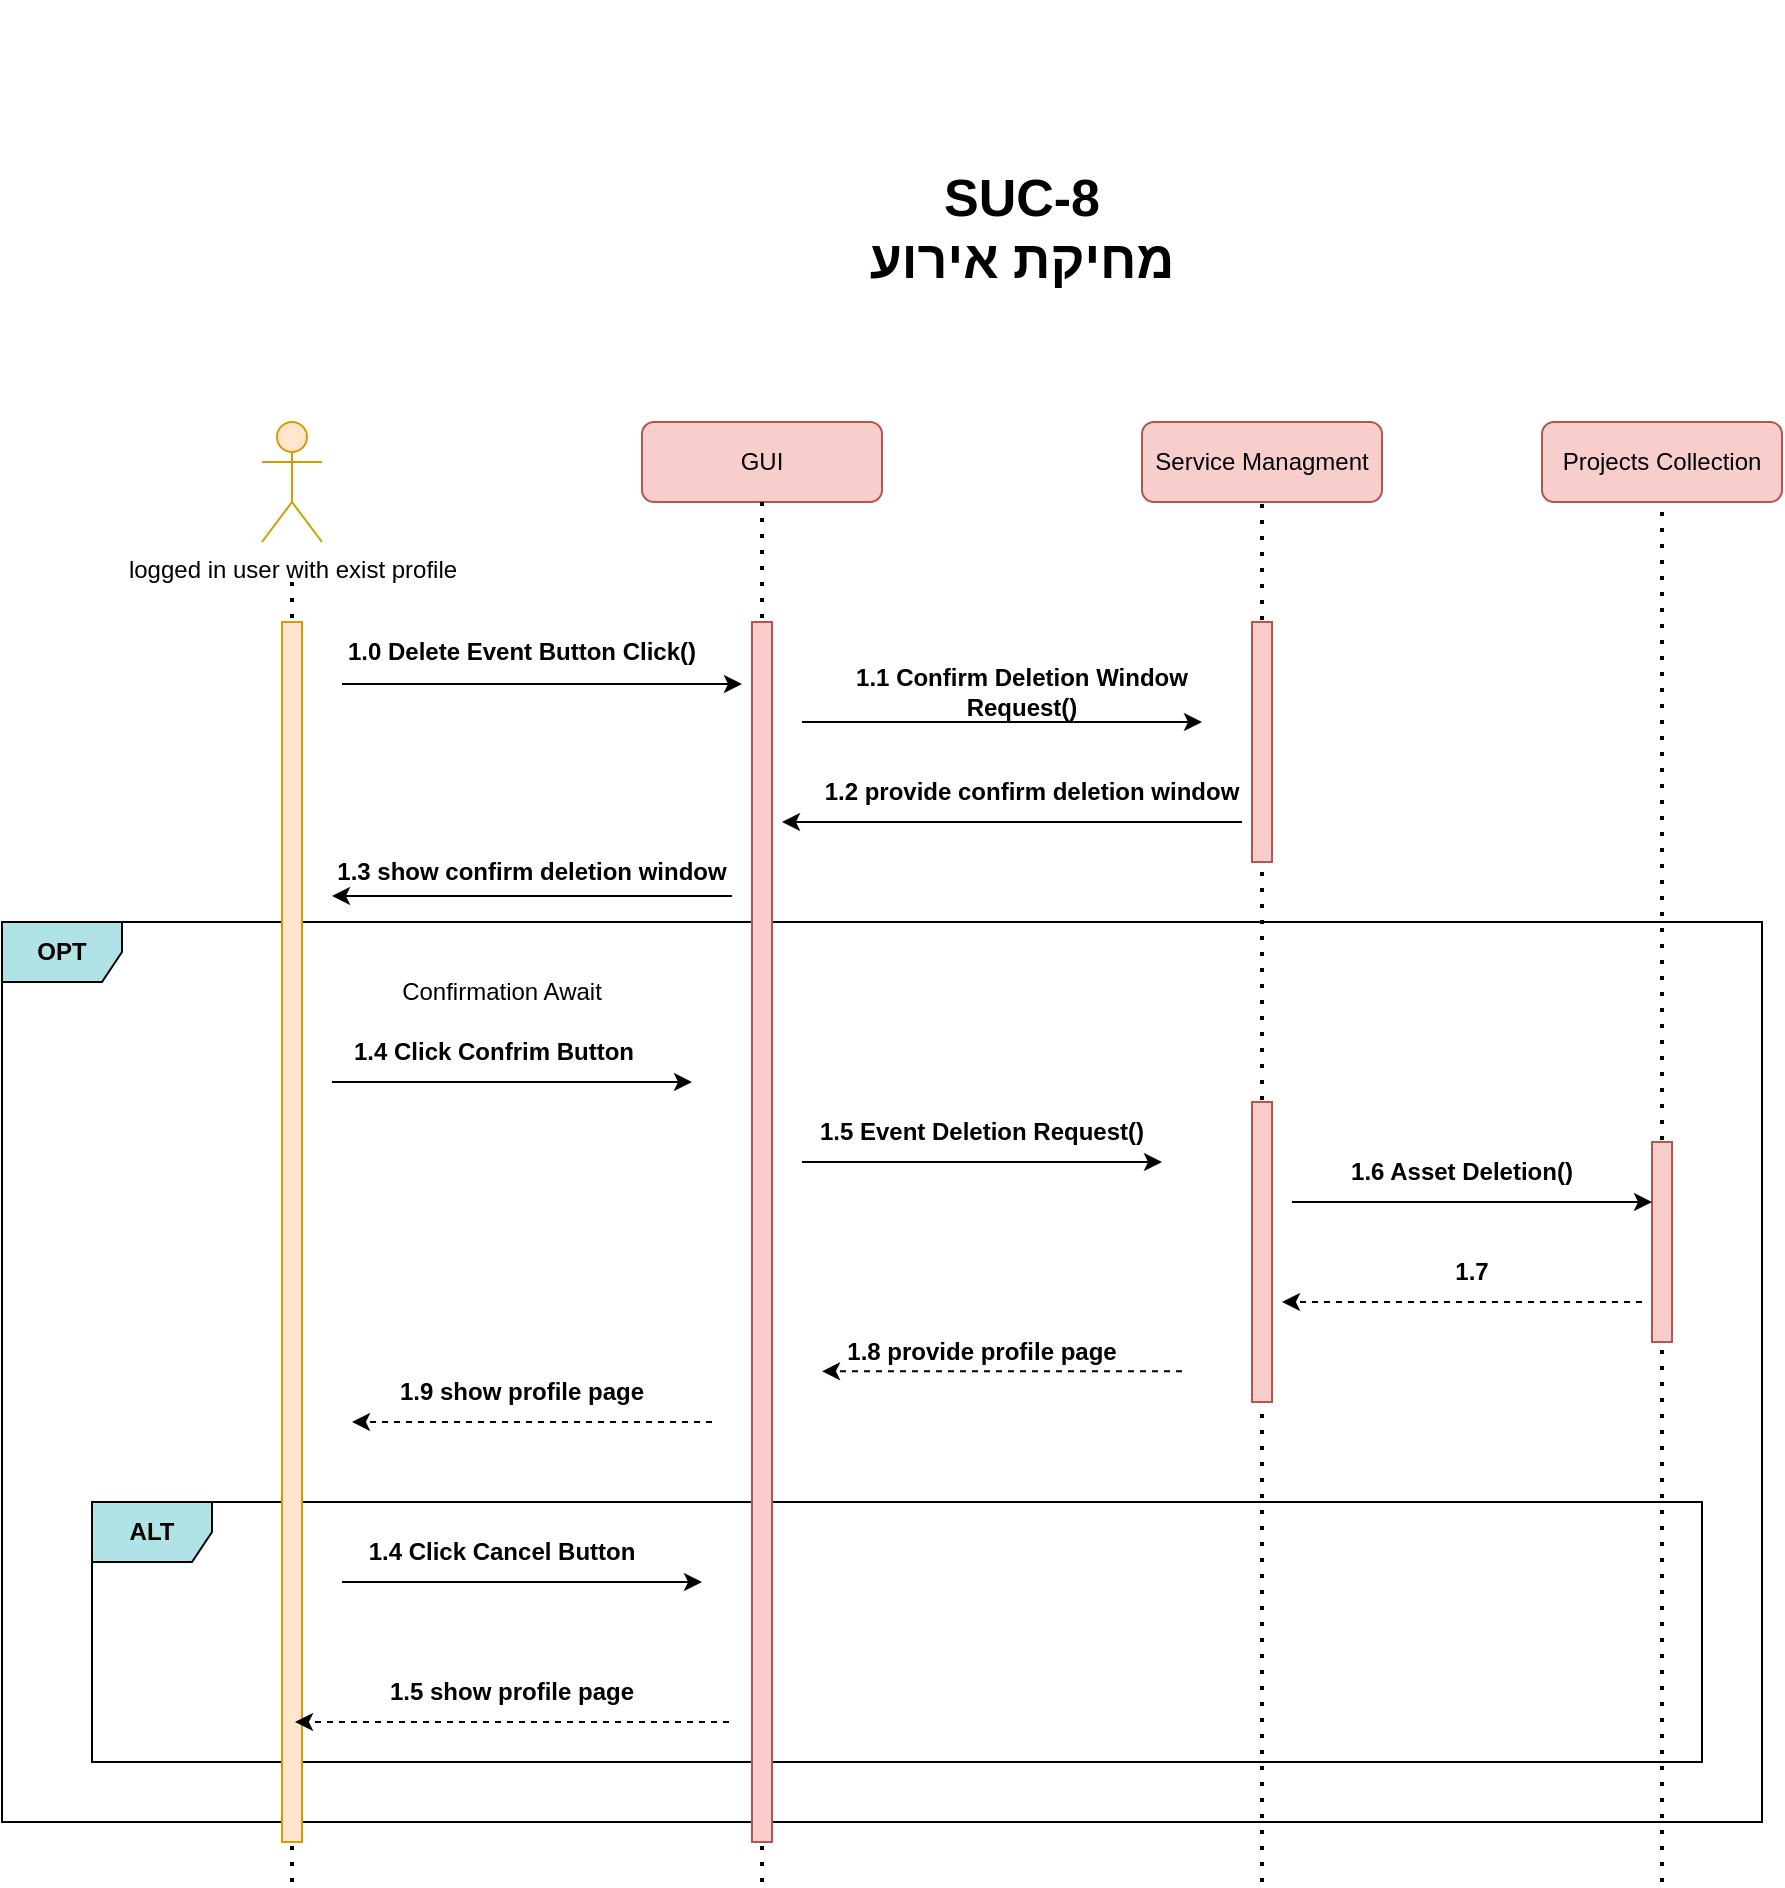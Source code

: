 <mxfile version="15.4.0" type="device"><diagram id="2l6kHXCODYxZLYg5WLKg" name="Page-1"><mxGraphModel dx="2653" dy="-7327" grid="1" gridSize="10" guides="1" tooltips="1" connect="1" arrows="1" fold="1" page="1" pageScale="1" pageWidth="827" pageHeight="1169" math="0" shadow="0"><root><mxCell id="0"/><mxCell id="1" parent="0"/><mxCell id="2fnADbnkCu9jLmE26qun-1" value="&lt;b&gt;ALT&lt;/b&gt;" style="shape=umlFrame;whiteSpace=wrap;html=1;rounded=0;shadow=0;glass=0;sketch=0;fontSize=12;strokeColor=#000000;fillColor=#b0e3e6;" parent="1" vertex="1"><mxGeometry x="-295" y="10100" width="805" height="130" as="geometry"/></mxCell><mxCell id="2fnADbnkCu9jLmE26qun-2" value="&lt;b&gt;OPT&lt;/b&gt;" style="shape=umlFrame;whiteSpace=wrap;html=1;rounded=0;shadow=0;glass=0;sketch=0;fontSize=12;strokeColor=#000000;fillColor=#b0e3e6;" parent="1" vertex="1"><mxGeometry x="-340" y="9810" width="880" height="450" as="geometry"/></mxCell><mxCell id="2fnADbnkCu9jLmE26qun-3" value="Service Managment" style="rounded=1;whiteSpace=wrap;html=1;fillColor=#f8cecc;strokeColor=#b85450;" parent="1" vertex="1"><mxGeometry x="230" y="9560" width="120" height="40" as="geometry"/></mxCell><mxCell id="2fnADbnkCu9jLmE26qun-4" value="logged in user with exist profile" style="shape=umlActor;verticalLabelPosition=bottom;verticalAlign=top;html=1;outlineConnect=0;fillColor=#ffe6cc;strokeColor=#d79b00;" parent="1" vertex="1"><mxGeometry x="-210" y="9560" width="30" height="60" as="geometry"/></mxCell><mxCell id="2fnADbnkCu9jLmE26qun-5" value="Projects Collection" style="rounded=1;whiteSpace=wrap;html=1;fillColor=#f8cecc;strokeColor=#b85450;" parent="1" vertex="1"><mxGeometry x="430" y="9560" width="120" height="40" as="geometry"/></mxCell><mxCell id="2fnADbnkCu9jLmE26qun-6" value="&lt;p class=&quot;MsoNormal&quot; dir=&quot;RTL&quot;&gt;&lt;span lang=&quot;AZ-LATIN&quot; dir=&quot;LTR&quot;&gt;&lt;br&gt;&lt;/span&gt;&lt;/p&gt;&lt;p class=&quot;MsoNormal&quot; dir=&quot;RTL&quot;&gt;&lt;span lang=&quot;AZ-LATIN&quot; dir=&quot;LTR&quot;&gt;SUC-8&lt;/span&gt;&lt;span dir=&quot;RTL&quot;&gt;&lt;/span&gt;&lt;span dir=&quot;RTL&quot;&gt;&lt;/span&gt;&lt;span lang=&quot;HE&quot; style=&quot;font-family: &amp;#34;david&amp;#34; , sans-serif&quot;&gt;&lt;span dir=&quot;RTL&quot;&gt;&lt;/span&gt;&lt;span dir=&quot;RTL&quot;&gt;&lt;/span&gt;&lt;br&gt;מחיקת אירוע&lt;/span&gt;&lt;/p&gt;" style="text;html=1;strokeColor=none;fillColor=none;align=center;verticalAlign=middle;whiteSpace=wrap;rounded=0;fontStyle=1;fontSize=26;" parent="1" vertex="1"><mxGeometry x="21.25" y="9410" width="297.5" height="50" as="geometry"/></mxCell><mxCell id="2fnADbnkCu9jLmE26qun-7" value="" style="endArrow=none;dashed=1;html=1;dashPattern=1 3;strokeWidth=2;rounded=0;fontSize=14;entryX=0.5;entryY=1;entryDx=0;entryDy=0;startArrow=none;" parent="1" source="2fnADbnkCu9jLmE26qun-25" target="2fnADbnkCu9jLmE26qun-3" edge="1"><mxGeometry width="50" height="50" relative="1" as="geometry"><mxPoint x="290" y="10230" as="sourcePoint"/><mxPoint x="340" y="9740" as="targetPoint"/></mxGeometry></mxCell><mxCell id="2fnADbnkCu9jLmE26qun-8" value="" style="endArrow=none;dashed=1;html=1;dashPattern=1 3;strokeWidth=2;rounded=0;fontSize=14;entryX=0.5;entryY=1;entryDx=0;entryDy=0;startArrow=none;" parent="1" source="2fnADbnkCu9jLmE26qun-14" target="2fnADbnkCu9jLmE26qun-5" edge="1"><mxGeometry width="50" height="50" relative="1" as="geometry"><mxPoint x="490" y="10240" as="sourcePoint"/><mxPoint x="480" y="9690" as="targetPoint"/></mxGeometry></mxCell><mxCell id="2fnADbnkCu9jLmE26qun-9" value="" style="endArrow=none;dashed=1;html=1;dashPattern=1 3;strokeWidth=2;rounded=0;fontSize=14;startArrow=none;" parent="1" edge="1"><mxGeometry width="50" height="50" relative="1" as="geometry"><mxPoint x="-195.0" y="10290" as="sourcePoint"/><mxPoint x="-195.0" y="9640" as="targetPoint"/></mxGeometry></mxCell><mxCell id="2fnADbnkCu9jLmE26qun-10" value="" style="html=1;points=[];perimeter=orthogonalPerimeter;fontSize=14;fillColor=#ffe6cc;strokeColor=#d79b00;perimeterSpacing=1;rounded=0;shadow=0;glass=0;sketch=0;" parent="1" vertex="1"><mxGeometry x="-200" y="9660" width="10" height="610" as="geometry"/></mxCell><mxCell id="2fnADbnkCu9jLmE26qun-11" value="" style="html=1;points=[];perimeter=orthogonalPerimeter;fontSize=14;fillColor=#f8cecc;strokeColor=#b85450;perimeterSpacing=1;rounded=0;shadow=0;glass=0;sketch=0;" parent="1" vertex="1"><mxGeometry x="285" y="9660" width="10" height="120" as="geometry"/></mxCell><mxCell id="2fnADbnkCu9jLmE26qun-12" value="" style="endArrow=classic;html=1;rounded=0;fontSize=14;" parent="1" edge="1"><mxGeometry width="50" height="50" relative="1" as="geometry"><mxPoint x="-170.0" y="9691" as="sourcePoint"/><mxPoint x="30" y="9691" as="targetPoint"/></mxGeometry></mxCell><mxCell id="2fnADbnkCu9jLmE26qun-13" value="&lt;font style=&quot;font-size: 12px&quot;&gt;1.0 Delete Event Button Click()&lt;/font&gt;" style="text;html=1;strokeColor=none;fillColor=none;align=center;verticalAlign=middle;whiteSpace=wrap;rounded=0;shadow=0;glass=0;sketch=0;fontSize=12;fontStyle=1" parent="1" vertex="1"><mxGeometry x="-170" y="9670" width="180" height="10" as="geometry"/></mxCell><mxCell id="2fnADbnkCu9jLmE26qun-14" value="" style="html=1;points=[];perimeter=orthogonalPerimeter;fontSize=14;fillColor=#f8cecc;strokeColor=#b85450;perimeterSpacing=1;rounded=0;shadow=0;glass=0;sketch=0;" parent="1" vertex="1"><mxGeometry x="485" y="9920" width="10" height="100" as="geometry"/></mxCell><mxCell id="2fnADbnkCu9jLmE26qun-15" value="" style="endArrow=none;dashed=1;html=1;dashPattern=1 3;strokeWidth=2;rounded=0;fontSize=14;entryX=0.5;entryY=1;entryDx=0;entryDy=0;startArrow=none;" parent="1" target="2fnADbnkCu9jLmE26qun-14" edge="1"><mxGeometry width="50" height="50" relative="1" as="geometry"><mxPoint x="490" y="10290" as="sourcePoint"/><mxPoint x="475" y="9539" as="targetPoint"/></mxGeometry></mxCell><mxCell id="2fnADbnkCu9jLmE26qun-16" value="GUI" style="rounded=1;whiteSpace=wrap;html=1;fillColor=#f8cecc;strokeColor=#b85450;" parent="1" vertex="1"><mxGeometry x="-20" y="9560" width="120" height="40" as="geometry"/></mxCell><mxCell id="2fnADbnkCu9jLmE26qun-17" value="" style="endArrow=none;dashed=1;html=1;dashPattern=1 3;strokeWidth=2;rounded=0;fontSize=14;startArrow=none;" parent="1" target="2fnADbnkCu9jLmE26qun-16" edge="1"><mxGeometry width="50" height="50" relative="1" as="geometry"><mxPoint x="40" y="10290" as="sourcePoint"/><mxPoint x="-130" y="9680" as="targetPoint"/></mxGeometry></mxCell><mxCell id="2fnADbnkCu9jLmE26qun-18" value="" style="html=1;points=[];perimeter=orthogonalPerimeter;fontSize=14;fillColor=#f8cecc;strokeColor=#b85450;perimeterSpacing=1;rounded=0;shadow=0;glass=0;sketch=0;" parent="1" vertex="1"><mxGeometry x="35" y="9660" width="10" height="610" as="geometry"/></mxCell><mxCell id="2fnADbnkCu9jLmE26qun-19" value="" style="endArrow=classic;html=1;rounded=0;fontSize=14;" parent="1" edge="1"><mxGeometry width="50" height="50" relative="1" as="geometry"><mxPoint x="60" y="9710" as="sourcePoint"/><mxPoint x="260" y="9710" as="targetPoint"/></mxGeometry></mxCell><mxCell id="2fnADbnkCu9jLmE26qun-20" value="&lt;font style=&quot;font-size: 12px&quot;&gt;1.1 Confirm Deletion Window Request()&lt;/font&gt;" style="text;html=1;strokeColor=none;fillColor=none;align=center;verticalAlign=middle;whiteSpace=wrap;rounded=0;shadow=0;glass=0;sketch=0;fontSize=12;fontStyle=1" parent="1" vertex="1"><mxGeometry x="70" y="9690" width="200" height="10" as="geometry"/></mxCell><mxCell id="2fnADbnkCu9jLmE26qun-21" value="" style="endArrow=classic;html=1;rounded=0;fontSize=14;" parent="1" edge="1"><mxGeometry width="50" height="50" relative="1" as="geometry"><mxPoint x="280" y="9760" as="sourcePoint"/><mxPoint x="50" y="9760" as="targetPoint"/></mxGeometry></mxCell><mxCell id="2fnADbnkCu9jLmE26qun-22" value="&lt;font style=&quot;font-size: 12px&quot;&gt;&lt;b style=&quot;font-size: 12px&quot;&gt;1.2 provide confirm deletion window&lt;/b&gt;&lt;/font&gt;" style="text;html=1;strokeColor=none;fillColor=none;align=center;verticalAlign=middle;whiteSpace=wrap;rounded=0;shadow=0;glass=0;sketch=0;fontSize=12;" parent="1" vertex="1"><mxGeometry x="60" y="9740" width="230" height="10" as="geometry"/></mxCell><mxCell id="2fnADbnkCu9jLmE26qun-23" value="" style="endArrow=classic;html=1;rounded=0;fontSize=14;exitX=0.983;exitY=0.038;exitDx=0;exitDy=0;exitPerimeter=0;" parent="1" edge="1"><mxGeometry width="50" height="50" relative="1" as="geometry"><mxPoint x="-175.004" y="9889.996" as="sourcePoint"/><mxPoint x="5" y="9890" as="targetPoint"/></mxGeometry></mxCell><mxCell id="2fnADbnkCu9jLmE26qun-24" value="&lt;font style=&quot;font-size: 12px&quot;&gt;&lt;b style=&quot;font-size: 12px&quot;&gt;1.4 Click Confrim Button&lt;/b&gt;&lt;/font&gt;" style="text;html=1;strokeColor=none;fillColor=none;align=center;verticalAlign=middle;whiteSpace=wrap;rounded=0;shadow=0;glass=0;sketch=0;fontSize=12;" parent="1" vertex="1"><mxGeometry x="-208.75" y="9870" width="230" height="10" as="geometry"/></mxCell><mxCell id="2fnADbnkCu9jLmE26qun-25" value="" style="html=1;points=[];perimeter=orthogonalPerimeter;fontSize=14;fillColor=#f8cecc;strokeColor=#b85450;perimeterSpacing=1;rounded=0;shadow=0;glass=0;sketch=0;" parent="1" vertex="1"><mxGeometry x="285" y="9900" width="10" height="150" as="geometry"/></mxCell><mxCell id="2fnADbnkCu9jLmE26qun-26" value="" style="endArrow=none;dashed=1;html=1;dashPattern=1 3;strokeWidth=2;rounded=0;fontSize=14;entryX=0.5;entryY=1;entryDx=0;entryDy=0;startArrow=none;" parent="1" target="2fnADbnkCu9jLmE26qun-25" edge="1"><mxGeometry width="50" height="50" relative="1" as="geometry"><mxPoint x="290" y="10290" as="sourcePoint"/><mxPoint x="280" y="9430" as="targetPoint"/></mxGeometry></mxCell><mxCell id="2fnADbnkCu9jLmE26qun-27" value="&lt;font style=&quot;font-size: 12px&quot;&gt;&lt;b style=&quot;font-size: 12px&quot;&gt;1.5 Event Deletion Request()&lt;/b&gt;&lt;/font&gt;" style="text;html=1;strokeColor=none;fillColor=none;align=center;verticalAlign=middle;whiteSpace=wrap;rounded=0;shadow=0;glass=0;sketch=0;fontSize=12;" parent="1" vertex="1"><mxGeometry x="35" y="9910" width="230" height="10" as="geometry"/></mxCell><mxCell id="2fnADbnkCu9jLmE26qun-28" value="Confirmation Await" style="text;html=1;strokeColor=none;fillColor=none;align=center;verticalAlign=middle;whiteSpace=wrap;rounded=0;shadow=0;glass=0;sketch=0;fontSize=12;" parent="1" vertex="1"><mxGeometry x="-190" y="9840" width="200" height="10" as="geometry"/></mxCell><mxCell id="2fnADbnkCu9jLmE26qun-29" value="" style="endArrow=classic;html=1;rounded=0;fontSize=14;dashed=1;" parent="1" edge="1"><mxGeometry width="50" height="50" relative="1" as="geometry"><mxPoint x="23.5" y="10210" as="sourcePoint"/><mxPoint x="-193.5" y="10210" as="targetPoint"/></mxGeometry></mxCell><mxCell id="2fnADbnkCu9jLmE26qun-30" value="&lt;font style=&quot;font-size: 12px&quot;&gt;&lt;b style=&quot;font-size: 12px&quot;&gt;1.5 show profile page&lt;/b&gt;&lt;/font&gt;" style="text;html=1;strokeColor=none;fillColor=none;align=center;verticalAlign=middle;whiteSpace=wrap;rounded=0;shadow=0;glass=0;sketch=0;fontSize=12;" parent="1" vertex="1"><mxGeometry x="-200" y="10190" width="230" height="10" as="geometry"/></mxCell><mxCell id="2fnADbnkCu9jLmE26qun-31" value="" style="endArrow=classic;html=1;rounded=0;fontSize=14;" parent="1" edge="1"><mxGeometry width="50" height="50" relative="1" as="geometry"><mxPoint x="25" y="9797" as="sourcePoint"/><mxPoint x="-175.0" y="9797" as="targetPoint"/></mxGeometry></mxCell><mxCell id="2fnADbnkCu9jLmE26qun-32" value="&lt;font style=&quot;font-size: 12px&quot;&gt;&lt;b style=&quot;font-size: 12px&quot;&gt;1.3 show confirm deletion window&lt;/b&gt;&lt;/font&gt;" style="text;html=1;strokeColor=none;fillColor=none;align=center;verticalAlign=middle;whiteSpace=wrap;rounded=0;shadow=0;glass=0;sketch=0;fontSize=12;" parent="1" vertex="1"><mxGeometry x="-175" y="9780" width="200" height="10" as="geometry"/></mxCell><mxCell id="2fnADbnkCu9jLmE26qun-33" value="" style="endArrow=classic;html=1;rounded=0;fontSize=14;exitX=0.983;exitY=0.038;exitDx=0;exitDy=0;exitPerimeter=0;" parent="1" edge="1"><mxGeometry width="50" height="50" relative="1" as="geometry"><mxPoint x="59.996" y="9929.996" as="sourcePoint"/><mxPoint x="240" y="9930" as="targetPoint"/></mxGeometry></mxCell><mxCell id="2fnADbnkCu9jLmE26qun-34" value="" style="endArrow=classic;html=1;rounded=0;fontSize=14;exitX=0.983;exitY=0.038;exitDx=0;exitDy=0;exitPerimeter=0;" parent="1" edge="1"><mxGeometry width="50" height="50" relative="1" as="geometry"><mxPoint x="304.996" y="9949.996" as="sourcePoint"/><mxPoint x="485" y="9950" as="targetPoint"/></mxGeometry></mxCell><mxCell id="2fnADbnkCu9jLmE26qun-35" value="&lt;b&gt;1.6 Asset Deletion()&lt;/b&gt;" style="text;html=1;strokeColor=none;fillColor=none;align=center;verticalAlign=middle;whiteSpace=wrap;rounded=0;shadow=0;glass=0;sketch=0;fontSize=12;" parent="1" vertex="1"><mxGeometry x="275" y="9930" width="230" height="10" as="geometry"/></mxCell><mxCell id="2fnADbnkCu9jLmE26qun-36" value="" style="endArrow=classic;html=1;rounded=0;fontSize=14;dashed=1;" parent="1" edge="1"><mxGeometry width="50" height="50" relative="1" as="geometry"><mxPoint x="480" y="10000" as="sourcePoint"/><mxPoint x="300" y="10000" as="targetPoint"/></mxGeometry></mxCell><mxCell id="2fnADbnkCu9jLmE26qun-37" value="&lt;b&gt;1.7&lt;/b&gt;" style="text;html=1;strokeColor=none;fillColor=none;align=center;verticalAlign=middle;whiteSpace=wrap;rounded=0;shadow=0;glass=0;sketch=0;fontSize=12;" parent="1" vertex="1"><mxGeometry x="280" y="9980" width="230" height="10" as="geometry"/></mxCell><mxCell id="2fnADbnkCu9jLmE26qun-38" value="" style="endArrow=classic;html=1;rounded=0;fontSize=14;dashed=1;" parent="1" edge="1"><mxGeometry width="50" height="50" relative="1" as="geometry"><mxPoint x="250" y="10034.66" as="sourcePoint"/><mxPoint x="70" y="10034.66" as="targetPoint"/></mxGeometry></mxCell><mxCell id="2fnADbnkCu9jLmE26qun-39" value="&lt;b&gt;1.8 provide profile page&lt;/b&gt;" style="text;html=1;strokeColor=none;fillColor=none;align=center;verticalAlign=middle;whiteSpace=wrap;rounded=0;shadow=0;glass=0;sketch=0;fontSize=12;" parent="1" vertex="1"><mxGeometry x="35" y="10020" width="230" height="10" as="geometry"/></mxCell><mxCell id="2fnADbnkCu9jLmE26qun-40" value="" style="endArrow=classic;html=1;rounded=0;fontSize=14;dashed=1;" parent="1" edge="1"><mxGeometry width="50" height="50" relative="1" as="geometry"><mxPoint x="15" y="10060" as="sourcePoint"/><mxPoint x="-165.0" y="10060" as="targetPoint"/></mxGeometry></mxCell><mxCell id="2fnADbnkCu9jLmE26qun-41" value="&lt;b&gt;1.9 show profile page&lt;/b&gt;" style="text;html=1;strokeColor=none;fillColor=none;align=center;verticalAlign=middle;whiteSpace=wrap;rounded=0;shadow=0;glass=0;sketch=0;fontSize=12;" parent="1" vertex="1"><mxGeometry x="-195" y="10040" width="230" height="10" as="geometry"/></mxCell><mxCell id="2fnADbnkCu9jLmE26qun-42" value="" style="endArrow=classic;html=1;rounded=0;fontSize=14;exitX=0.983;exitY=0.038;exitDx=0;exitDy=0;exitPerimeter=0;" parent="1" edge="1"><mxGeometry width="50" height="50" relative="1" as="geometry"><mxPoint x="-170.004" y="10139.996" as="sourcePoint"/><mxPoint x="10" y="10140" as="targetPoint"/></mxGeometry></mxCell><mxCell id="2fnADbnkCu9jLmE26qun-43" value="&lt;font style=&quot;font-size: 12px&quot;&gt;&lt;b style=&quot;font-size: 12px&quot;&gt;1.4 Click Cancel Button&lt;/b&gt;&lt;/font&gt;" style="text;html=1;strokeColor=none;fillColor=none;align=center;verticalAlign=middle;whiteSpace=wrap;rounded=0;shadow=0;glass=0;sketch=0;fontSize=12;" parent="1" vertex="1"><mxGeometry x="-205" y="10120" width="230" height="10" as="geometry"/></mxCell></root></mxGraphModel></diagram></mxfile>